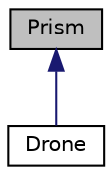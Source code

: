 digraph "Prism"
{
 // LATEX_PDF_SIZE
  edge [fontname="Helvetica",fontsize="10",labelfontname="Helvetica",labelfontsize="10"];
  node [fontname="Helvetica",fontsize="10",shape=record];
  Node1 [label="Prism",height=0.2,width=0.4,color="black", fillcolor="grey75", style="filled", fontcolor="black",tooltip=" "];
  Node1 -> Node2 [dir="back",color="midnightblue",fontsize="10",style="solid",fontname="Helvetica"];
  Node2 [label="Drone",height=0.2,width=0.4,color="black", fillcolor="white", style="filled",URL="$class_drone.html",tooltip="Klasa Dron Przedstawia zlozenie figur geometrycznych przedstawiajacych drona."];
}
